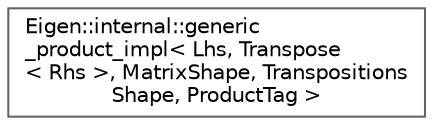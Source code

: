 digraph "Graphical Class Hierarchy"
{
 // LATEX_PDF_SIZE
  bgcolor="transparent";
  edge [fontname=Helvetica,fontsize=10,labelfontname=Helvetica,labelfontsize=10];
  node [fontname=Helvetica,fontsize=10,shape=box,height=0.2,width=0.4];
  rankdir="LR";
  Node0 [id="Node000000",label="Eigen::internal::generic\l_product_impl\< Lhs, Transpose\l\< Rhs \>, MatrixShape, Transpositions\lShape, ProductTag \>",height=0.2,width=0.4,color="grey40", fillcolor="white", style="filled",URL="$structEigen_1_1internal_1_1generic__product__impl_3_01Lhs_00_01Transpose_3_01Rhs_01_4_00_01Matrif8d2d217a23415e47cd4fedf46a29e00.html",tooltip=" "];
}
